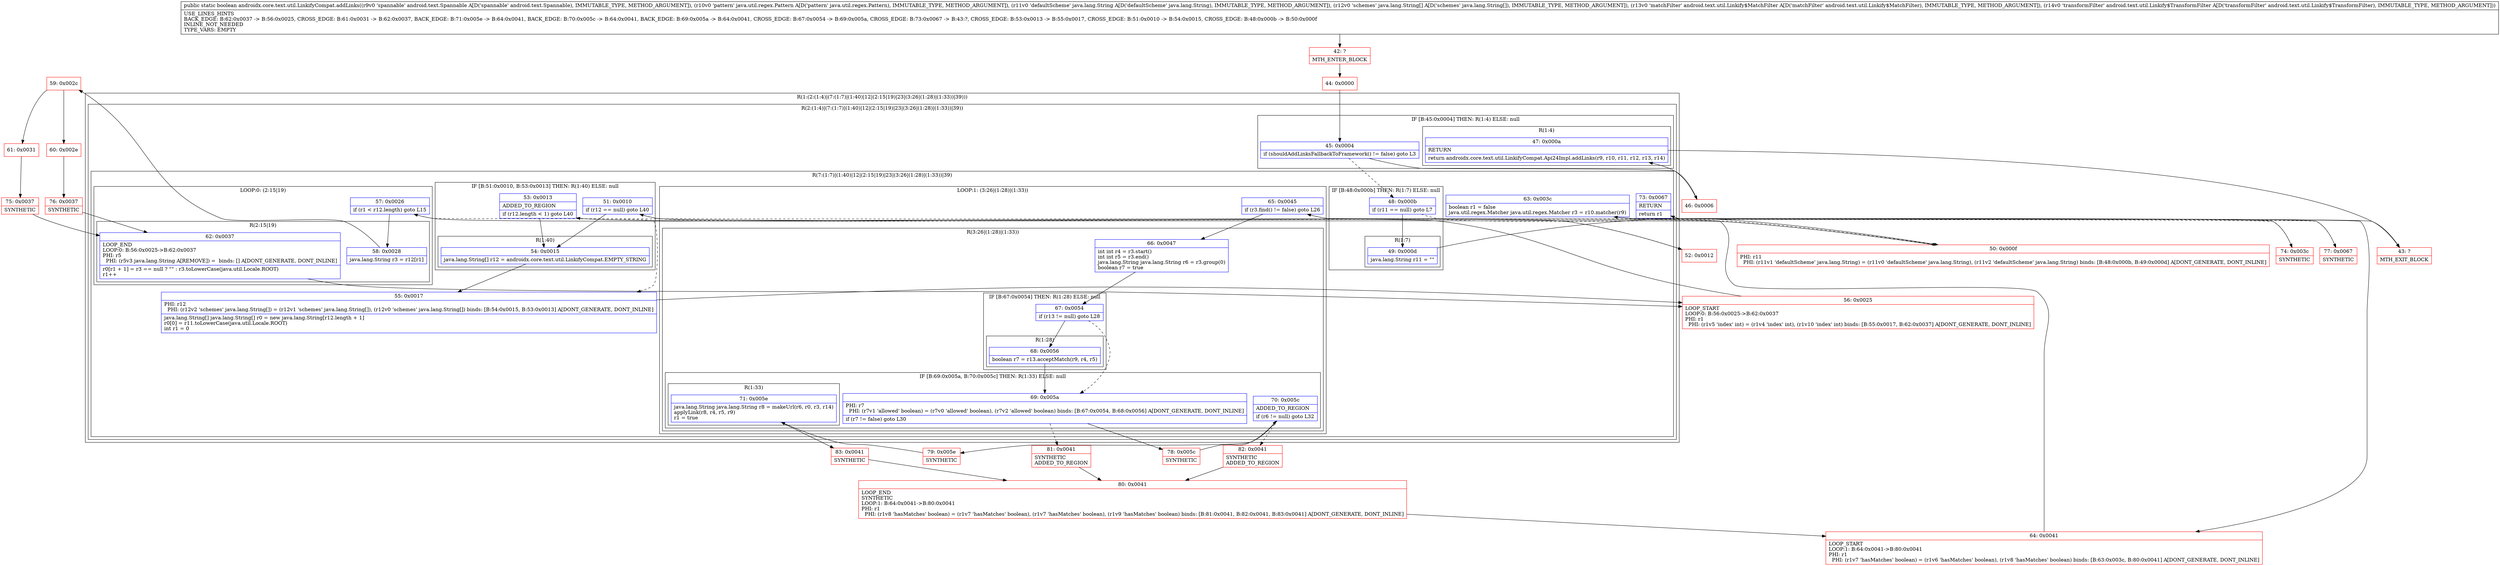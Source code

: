 digraph "CFG forandroidx.core.text.util.LinkifyCompat.addLinks(Landroid\/text\/Spannable;Ljava\/util\/regex\/Pattern;Ljava\/lang\/String;[Ljava\/lang\/String;Landroid\/text\/util\/Linkify$MatchFilter;Landroid\/text\/util\/Linkify$TransformFilter;)Z" {
subgraph cluster_Region_1727063936 {
label = "R(1:(2:(1:4)|(7:(1:7)|(1:40)|12|(2:15|19)|23|(3:26|(1:28)|(1:33))|39)))";
node [shape=record,color=blue];
subgraph cluster_Region_1802248440 {
label = "R(2:(1:4)|(7:(1:7)|(1:40)|12|(2:15|19)|23|(3:26|(1:28)|(1:33))|39))";
node [shape=record,color=blue];
subgraph cluster_IfRegion_775102248 {
label = "IF [B:45:0x0004] THEN: R(1:4) ELSE: null";
node [shape=record,color=blue];
Node_45 [shape=record,label="{45\:\ 0x0004|if (shouldAddLinksFallbackToFramework() != false) goto L3\l}"];
subgraph cluster_Region_463908304 {
label = "R(1:4)";
node [shape=record,color=blue];
Node_47 [shape=record,label="{47\:\ 0x000a|RETURN\l|return androidx.core.text.util.LinkifyCompat.Api24Impl.addLinks(r9, r10, r11, r12, r13, r14)\l}"];
}
}
subgraph cluster_Region_35642512 {
label = "R(7:(1:7)|(1:40)|12|(2:15|19)|23|(3:26|(1:28)|(1:33))|39)";
node [shape=record,color=blue];
subgraph cluster_IfRegion_2055964099 {
label = "IF [B:48:0x000b] THEN: R(1:7) ELSE: null";
node [shape=record,color=blue];
Node_48 [shape=record,label="{48\:\ 0x000b|if (r11 == null) goto L7\l}"];
subgraph cluster_Region_1885999498 {
label = "R(1:7)";
node [shape=record,color=blue];
Node_49 [shape=record,label="{49\:\ 0x000d|java.lang.String r11 = \"\"\l}"];
}
}
subgraph cluster_IfRegion_1184271088 {
label = "IF [B:51:0x0010, B:53:0x0013] THEN: R(1:40) ELSE: null";
node [shape=record,color=blue];
Node_51 [shape=record,label="{51\:\ 0x0010|if (r12 == null) goto L40\l}"];
Node_53 [shape=record,label="{53\:\ 0x0013|ADDED_TO_REGION\l|if (r12.length \< 1) goto L40\l}"];
subgraph cluster_Region_1752197087 {
label = "R(1:40)";
node [shape=record,color=blue];
Node_54 [shape=record,label="{54\:\ 0x0015|java.lang.String[] r12 = androidx.core.text.util.LinkifyCompat.EMPTY_STRING\l}"];
}
}
Node_55 [shape=record,label="{55\:\ 0x0017|PHI: r12 \l  PHI: (r12v2 'schemes' java.lang.String[]) = (r12v1 'schemes' java.lang.String[]), (r12v0 'schemes' java.lang.String[]) binds: [B:54:0x0015, B:53:0x0013] A[DONT_GENERATE, DONT_INLINE]\l|java.lang.String[] java.lang.String[] r0 = new java.lang.String[r12.length + 1]\lr0[0] = r11.toLowerCase(java.util.Locale.ROOT)\lint r1 = 0\l}"];
subgraph cluster_LoopRegion_1924616024 {
label = "LOOP:0: (2:15|19)";
node [shape=record,color=blue];
Node_57 [shape=record,label="{57\:\ 0x0026|if (r1 \< r12.length) goto L15\l}"];
subgraph cluster_Region_1228960339 {
label = "R(2:15|19)";
node [shape=record,color=blue];
Node_58 [shape=record,label="{58\:\ 0x0028|java.lang.String r3 = r12[r1]\l}"];
Node_62 [shape=record,label="{62\:\ 0x0037|LOOP_END\lLOOP:0: B:56:0x0025\-\>B:62:0x0037\lPHI: r5 \l  PHI: (r5v3 java.lang.String A[REMOVE]) =  binds: [] A[DONT_GENERATE, DONT_INLINE]\l|r0[r1 + 1] = r3 == null ? \"\" : r3.toLowerCase(java.util.Locale.ROOT)\lr1++\l}"];
}
}
Node_63 [shape=record,label="{63\:\ 0x003c|boolean r1 = false\ljava.util.regex.Matcher java.util.regex.Matcher r3 = r10.matcher(r9)\l}"];
subgraph cluster_LoopRegion_238085826 {
label = "LOOP:1: (3:26|(1:28)|(1:33))";
node [shape=record,color=blue];
Node_65 [shape=record,label="{65\:\ 0x0045|if (r3.find() != false) goto L26\l}"];
subgraph cluster_Region_1151918013 {
label = "R(3:26|(1:28)|(1:33))";
node [shape=record,color=blue];
Node_66 [shape=record,label="{66\:\ 0x0047|int int r4 = r3.start()\lint int r5 = r3.end()\ljava.lang.String java.lang.String r6 = r3.group(0)\lboolean r7 = true\l}"];
subgraph cluster_IfRegion_1316180623 {
label = "IF [B:67:0x0054] THEN: R(1:28) ELSE: null";
node [shape=record,color=blue];
Node_67 [shape=record,label="{67\:\ 0x0054|if (r13 != null) goto L28\l}"];
subgraph cluster_Region_899740045 {
label = "R(1:28)";
node [shape=record,color=blue];
Node_68 [shape=record,label="{68\:\ 0x0056|boolean r7 = r13.acceptMatch(r9, r4, r5)\l}"];
}
}
subgraph cluster_IfRegion_2108012014 {
label = "IF [B:69:0x005a, B:70:0x005c] THEN: R(1:33) ELSE: null";
node [shape=record,color=blue];
Node_69 [shape=record,label="{69\:\ 0x005a|PHI: r7 \l  PHI: (r7v1 'allowed' boolean) = (r7v0 'allowed' boolean), (r7v2 'allowed' boolean) binds: [B:67:0x0054, B:68:0x0056] A[DONT_GENERATE, DONT_INLINE]\l|if (r7 != false) goto L30\l}"];
Node_70 [shape=record,label="{70\:\ 0x005c|ADDED_TO_REGION\l|if (r6 != null) goto L32\l}"];
subgraph cluster_Region_1158057978 {
label = "R(1:33)";
node [shape=record,color=blue];
Node_71 [shape=record,label="{71\:\ 0x005e|java.lang.String java.lang.String r8 = makeUrl(r6, r0, r3, r14)\lapplyLink(r8, r4, r5, r9)\lr1 = true\l}"];
}
}
}
}
Node_73 [shape=record,label="{73\:\ 0x0067|RETURN\l|return r1\l}"];
}
}
}
Node_42 [shape=record,color=red,label="{42\:\ ?|MTH_ENTER_BLOCK\l}"];
Node_44 [shape=record,color=red,label="{44\:\ 0x0000}"];
Node_46 [shape=record,color=red,label="{46\:\ 0x0006}"];
Node_43 [shape=record,color=red,label="{43\:\ ?|MTH_EXIT_BLOCK\l}"];
Node_50 [shape=record,color=red,label="{50\:\ 0x000f|PHI: r11 \l  PHI: (r11v1 'defaultScheme' java.lang.String) = (r11v0 'defaultScheme' java.lang.String), (r11v2 'defaultScheme' java.lang.String) binds: [B:48:0x000b, B:49:0x000d] A[DONT_GENERATE, DONT_INLINE]\l}"];
Node_52 [shape=record,color=red,label="{52\:\ 0x0012}"];
Node_56 [shape=record,color=red,label="{56\:\ 0x0025|LOOP_START\lLOOP:0: B:56:0x0025\-\>B:62:0x0037\lPHI: r1 \l  PHI: (r1v5 'index' int) = (r1v4 'index' int), (r1v10 'index' int) binds: [B:55:0x0017, B:62:0x0037] A[DONT_GENERATE, DONT_INLINE]\l}"];
Node_59 [shape=record,color=red,label="{59\:\ 0x002c}"];
Node_60 [shape=record,color=red,label="{60\:\ 0x002e}"];
Node_76 [shape=record,color=red,label="{76\:\ 0x0037|SYNTHETIC\l}"];
Node_61 [shape=record,color=red,label="{61\:\ 0x0031}"];
Node_75 [shape=record,color=red,label="{75\:\ 0x0037|SYNTHETIC\l}"];
Node_74 [shape=record,color=red,label="{74\:\ 0x003c|SYNTHETIC\l}"];
Node_64 [shape=record,color=red,label="{64\:\ 0x0041|LOOP_START\lLOOP:1: B:64:0x0041\-\>B:80:0x0041\lPHI: r1 \l  PHI: (r1v7 'hasMatches' boolean) = (r1v6 'hasMatches' boolean), (r1v8 'hasMatches' boolean) binds: [B:63:0x003c, B:80:0x0041] A[DONT_GENERATE, DONT_INLINE]\l}"];
Node_78 [shape=record,color=red,label="{78\:\ 0x005c|SYNTHETIC\l}"];
Node_79 [shape=record,color=red,label="{79\:\ 0x005e|SYNTHETIC\l}"];
Node_83 [shape=record,color=red,label="{83\:\ 0x0041|SYNTHETIC\l}"];
Node_80 [shape=record,color=red,label="{80\:\ 0x0041|LOOP_END\lSYNTHETIC\lLOOP:1: B:64:0x0041\-\>B:80:0x0041\lPHI: r1 \l  PHI: (r1v8 'hasMatches' boolean) = (r1v7 'hasMatches' boolean), (r1v7 'hasMatches' boolean), (r1v9 'hasMatches' boolean) binds: [B:81:0x0041, B:82:0x0041, B:83:0x0041] A[DONT_GENERATE, DONT_INLINE]\l}"];
Node_82 [shape=record,color=red,label="{82\:\ 0x0041|SYNTHETIC\lADDED_TO_REGION\l}"];
Node_81 [shape=record,color=red,label="{81\:\ 0x0041|SYNTHETIC\lADDED_TO_REGION\l}"];
Node_77 [shape=record,color=red,label="{77\:\ 0x0067|SYNTHETIC\l}"];
MethodNode[shape=record,label="{public static boolean androidx.core.text.util.LinkifyCompat.addLinks((r9v0 'spannable' android.text.Spannable A[D('spannable' android.text.Spannable), IMMUTABLE_TYPE, METHOD_ARGUMENT]), (r10v0 'pattern' java.util.regex.Pattern A[D('pattern' java.util.regex.Pattern), IMMUTABLE_TYPE, METHOD_ARGUMENT]), (r11v0 'defaultScheme' java.lang.String A[D('defaultScheme' java.lang.String), IMMUTABLE_TYPE, METHOD_ARGUMENT]), (r12v0 'schemes' java.lang.String[] A[D('schemes' java.lang.String[]), IMMUTABLE_TYPE, METHOD_ARGUMENT]), (r13v0 'matchFilter' android.text.util.Linkify$MatchFilter A[D('matchFilter' android.text.util.Linkify$MatchFilter), IMMUTABLE_TYPE, METHOD_ARGUMENT]), (r14v0 'transformFilter' android.text.util.Linkify$TransformFilter A[D('transformFilter' android.text.util.Linkify$TransformFilter), IMMUTABLE_TYPE, METHOD_ARGUMENT]))  | USE_LINES_HINTS\lBACK_EDGE: B:62:0x0037 \-\> B:56:0x0025, CROSS_EDGE: B:61:0x0031 \-\> B:62:0x0037, BACK_EDGE: B:71:0x005e \-\> B:64:0x0041, BACK_EDGE: B:70:0x005c \-\> B:64:0x0041, BACK_EDGE: B:69:0x005a \-\> B:64:0x0041, CROSS_EDGE: B:67:0x0054 \-\> B:69:0x005a, CROSS_EDGE: B:73:0x0067 \-\> B:43:?, CROSS_EDGE: B:53:0x0013 \-\> B:55:0x0017, CROSS_EDGE: B:51:0x0010 \-\> B:54:0x0015, CROSS_EDGE: B:48:0x000b \-\> B:50:0x000f\lINLINE_NOT_NEEDED\lTYPE_VARS: EMPTY\l}"];
MethodNode -> Node_42;Node_45 -> Node_46;
Node_45 -> Node_48[style=dashed];
Node_47 -> Node_43;
Node_48 -> Node_49;
Node_48 -> Node_50[style=dashed];
Node_49 -> Node_50;
Node_51 -> Node_52[style=dashed];
Node_51 -> Node_54;
Node_53 -> Node_54;
Node_53 -> Node_55[style=dashed];
Node_54 -> Node_55;
Node_55 -> Node_56;
Node_57 -> Node_58;
Node_57 -> Node_74[style=dashed];
Node_58 -> Node_59;
Node_62 -> Node_56;
Node_63 -> Node_64;
Node_65 -> Node_66;
Node_65 -> Node_77[style=dashed];
Node_66 -> Node_67;
Node_67 -> Node_68;
Node_67 -> Node_69[style=dashed];
Node_68 -> Node_69;
Node_69 -> Node_78;
Node_69 -> Node_81[style=dashed];
Node_70 -> Node_79;
Node_70 -> Node_82[style=dashed];
Node_71 -> Node_83;
Node_73 -> Node_43;
Node_42 -> Node_44;
Node_44 -> Node_45;
Node_46 -> Node_47;
Node_50 -> Node_51;
Node_52 -> Node_53;
Node_56 -> Node_57;
Node_59 -> Node_60;
Node_59 -> Node_61;
Node_60 -> Node_76;
Node_76 -> Node_62;
Node_61 -> Node_75;
Node_75 -> Node_62;
Node_74 -> Node_63;
Node_64 -> Node_65;
Node_78 -> Node_70;
Node_79 -> Node_71;
Node_83 -> Node_80;
Node_80 -> Node_64;
Node_82 -> Node_80;
Node_81 -> Node_80;
Node_77 -> Node_73;
}


